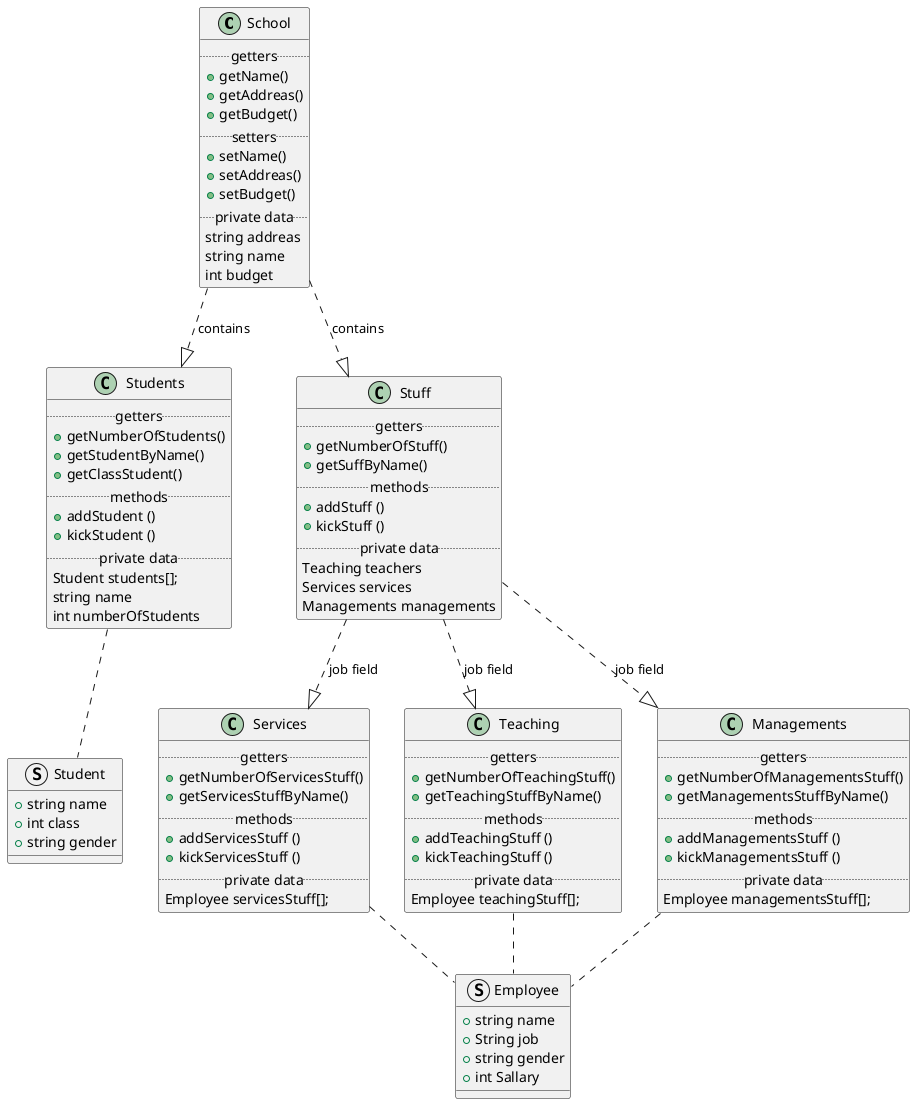 @startuml hello
class School 
{
    .. getters ..
    + getName()
    + getAddreas()
    + getBudget()
    .. setters ..
    + setName()
    + setAddreas()
    + setBudget()
    .. private data ..
    string addreas
    string name
    int budget
}
class Students
{
    .. getters ..
    + getNumberOfStudents()
    + getStudentByName()
    + getClassStudent()
    .. methods ..
    + addStudent ()
    + kickStudent ()
    .. private data ..
    Student students[];  
    string name
    int numberOfStudents
}
class Stuff
{
    .. getters ..
    + getNumberOfStuff()
    + getSuffByName()
    .. methods ..
    + addStuff ()
    + kickStuff ()
    .. private data ..
    Teaching teachers
    Services services
    Managements managements
}
class Services
{
    .. getters ..
    + getNumberOfServicesStuff()
    + getServicesStuffByName()
    .. methods ..
    + addServicesStuff ()
    + kickServicesStuff ()
    .. private data ..
    Employee servicesStuff[];  
}
class Teaching
{
    .. getters ..
    + getNumberOfTeachingStuff()
    + getTeachingStuffByName()
    .. methods ..
    + addTeachingStuff ()
    + kickTeachingStuff ()
    .. private data ..
    Employee teachingStuff[];  
}
class Managements
{
    .. getters ..
    + getNumberOfManagementsStuff()
    + getManagementsStuffByName()
    .. methods ..
    + addManagementsStuff ()
    + kickManagementsStuff ()
    .. private data ..
    Employee managementsStuff[];  
}
struct Student
{
    + string name
    + int class
    + string gender
}
struct Employee
{
    + string name
    + String job
    + string gender
    + int Sallary
}

School ..|> Students : contains
School ..|> Stuff : contains
Stuff ..|> Services : job field
Stuff ..|> Teaching : job field
Stuff ..|> Managements : job field
Students .. Student
Services .. Employee
Teaching .. Employee
Managements .. Employee
@enduml